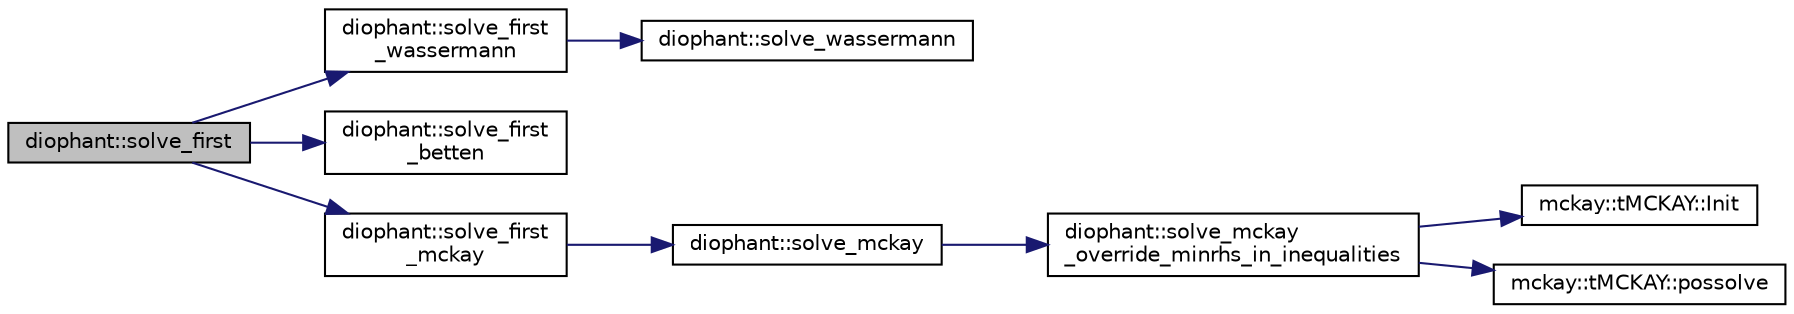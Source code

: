 digraph "diophant::solve_first"
{
  edge [fontname="Helvetica",fontsize="10",labelfontname="Helvetica",labelfontsize="10"];
  node [fontname="Helvetica",fontsize="10",shape=record];
  rankdir="LR";
  Node733 [label="diophant::solve_first",height=0.2,width=0.4,color="black", fillcolor="grey75", style="filled", fontcolor="black"];
  Node733 -> Node734 [color="midnightblue",fontsize="10",style="solid",fontname="Helvetica"];
  Node734 [label="diophant::solve_first\l_wassermann",height=0.2,width=0.4,color="black", fillcolor="white", style="filled",URL="$d7/d9c/classdiophant.html#a92637742ec81ffe4d613c355e40bd135"];
  Node734 -> Node735 [color="midnightblue",fontsize="10",style="solid",fontname="Helvetica"];
  Node735 [label="diophant::solve_wassermann",height=0.2,width=0.4,color="black", fillcolor="white", style="filled",URL="$d7/d9c/classdiophant.html#adee01f76037d0570155f46989b57065c"];
  Node733 -> Node736 [color="midnightblue",fontsize="10",style="solid",fontname="Helvetica"];
  Node736 [label="diophant::solve_first\l_betten",height=0.2,width=0.4,color="black", fillcolor="white", style="filled",URL="$d7/d9c/classdiophant.html#a81a7f992acc7e822a7843bdc28fbe36e"];
  Node733 -> Node737 [color="midnightblue",fontsize="10",style="solid",fontname="Helvetica"];
  Node737 [label="diophant::solve_first\l_mckay",height=0.2,width=0.4,color="black", fillcolor="white", style="filled",URL="$d7/d9c/classdiophant.html#ab4160d5e696a1f7b4180b06c2f0f9329"];
  Node737 -> Node738 [color="midnightblue",fontsize="10",style="solid",fontname="Helvetica"];
  Node738 [label="diophant::solve_mckay",height=0.2,width=0.4,color="black", fillcolor="white", style="filled",URL="$d7/d9c/classdiophant.html#ac774ce59f7b84f44c6bddfe54407143b"];
  Node738 -> Node739 [color="midnightblue",fontsize="10",style="solid",fontname="Helvetica"];
  Node739 [label="diophant::solve_mckay\l_override_minrhs_in_inequalities",height=0.2,width=0.4,color="black", fillcolor="white", style="filled",URL="$d7/d9c/classdiophant.html#accde63853266e33e7835eee46eb00bb6"];
  Node739 -> Node740 [color="midnightblue",fontsize="10",style="solid",fontname="Helvetica"];
  Node740 [label="mckay::tMCKAY::Init",height=0.2,width=0.4,color="black", fillcolor="white", style="filled",URL="$d6/ddf/classmckay_1_1t_m_c_k_a_y.html#a04d009389cf387ded3ff067ff0f0588d"];
  Node739 -> Node741 [color="midnightblue",fontsize="10",style="solid",fontname="Helvetica"];
  Node741 [label="mckay::tMCKAY::possolve",height=0.2,width=0.4,color="black", fillcolor="white", style="filled",URL="$d6/ddf/classmckay_1_1t_m_c_k_a_y.html#a1791dc846f3d51ac42c1afdd9b944864"];
}
